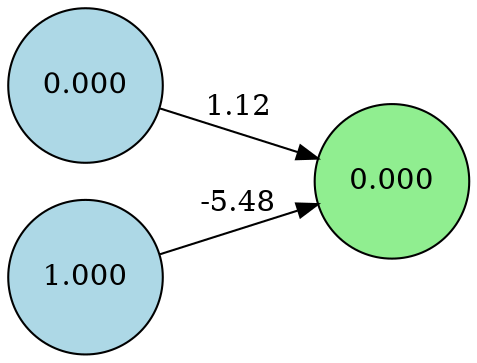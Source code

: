 digraph neat {
  rankdir=LR;
  node [shape=circle];
  node0 [label="0.000", style=filled, fillcolor=lightblue];
  node1 [label="1.000", style=filled, fillcolor=lightblue];
  node42 [label="0.000", style=filled, fillcolor=lightgreen];
  node0 -> node42 [label="1.12"];
  node1 -> node42 [label="-5.48"];
}
